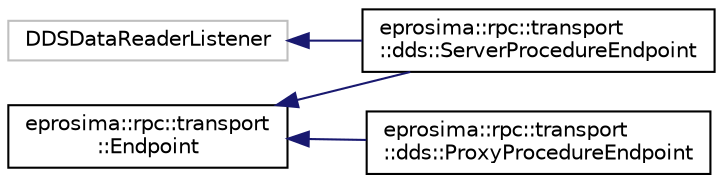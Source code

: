 digraph "Graphical Class Hierarchy"
{
  edge [fontname="Helvetica",fontsize="10",labelfontname="Helvetica",labelfontsize="10"];
  node [fontname="Helvetica",fontsize="10",shape=record];
  rankdir="LR";
  Node1 [label="DDSDataReaderListener",height=0.2,width=0.4,color="grey75", fillcolor="white", style="filled"];
  Node1 -> Node2 [dir="back",color="midnightblue",fontsize="10",style="solid",fontname="Helvetica"];
  Node2 [label="eprosima::rpc::transport\l::dds::ServerProcedureEndpoint",height=0.2,width=0.4,color="black", fillcolor="white", style="filled",URL="$classeprosima_1_1rpc_1_1transport_1_1dds_1_1_server_procedure_endpoint.html",tooltip="This class represents a remote endpoint used by a proxy. Also this class encapsulate the DDS datawrit..."];
  Node3 [label="eprosima::rpc::transport\l::Endpoint",height=0.2,width=0.4,color="black", fillcolor="white", style="filled",URL="$classeprosima_1_1rpc_1_1transport_1_1_endpoint.html",tooltip="This class represents an endpoint. "];
  Node3 -> Node4 [dir="back",color="midnightblue",fontsize="10",style="solid",fontname="Helvetica"];
  Node4 [label="eprosima::rpc::transport\l::dds::ProxyProcedureEndpoint",height=0.2,width=0.4,color="black", fillcolor="white", style="filled",URL="$classeprosima_1_1rpc_1_1transport_1_1dds_1_1_proxy_procedure_endpoint.html",tooltip="This class represents a remote endpoint used by a proxy. It also encapsulates the DDS datawriter and ..."];
  Node3 -> Node2 [dir="back",color="midnightblue",fontsize="10",style="solid",fontname="Helvetica"];
}
